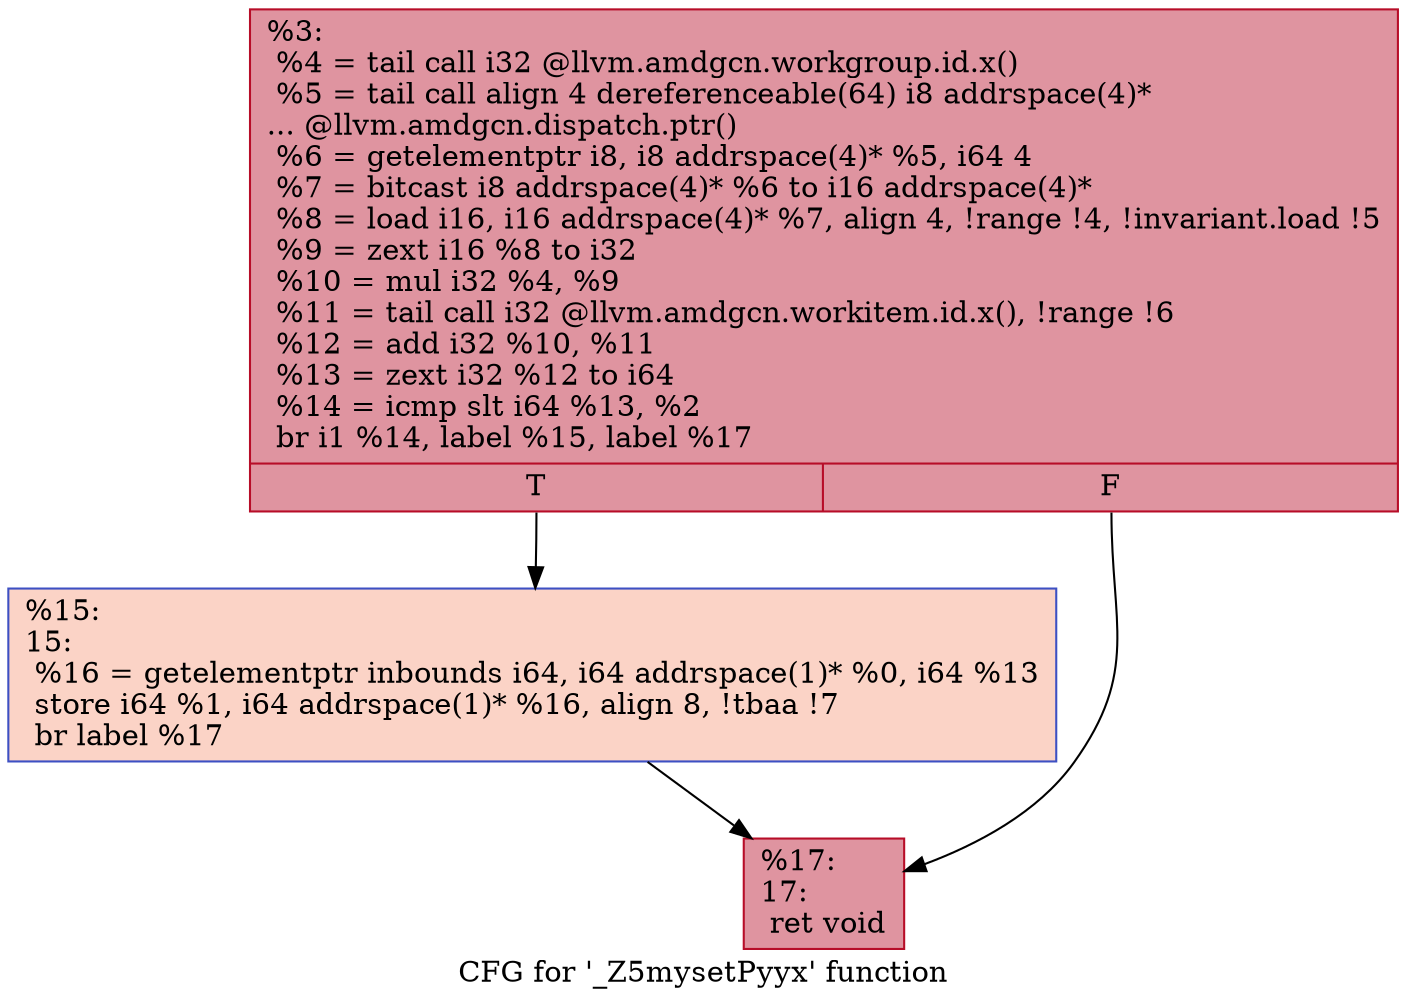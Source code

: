 digraph "CFG for '_Z5mysetPyyx' function" {
	label="CFG for '_Z5mysetPyyx' function";

	Node0x4a37e80 [shape=record,color="#b70d28ff", style=filled, fillcolor="#b70d2870",label="{%3:\l  %4 = tail call i32 @llvm.amdgcn.workgroup.id.x()\l  %5 = tail call align 4 dereferenceable(64) i8 addrspace(4)*\l... @llvm.amdgcn.dispatch.ptr()\l  %6 = getelementptr i8, i8 addrspace(4)* %5, i64 4\l  %7 = bitcast i8 addrspace(4)* %6 to i16 addrspace(4)*\l  %8 = load i16, i16 addrspace(4)* %7, align 4, !range !4, !invariant.load !5\l  %9 = zext i16 %8 to i32\l  %10 = mul i32 %4, %9\l  %11 = tail call i32 @llvm.amdgcn.workitem.id.x(), !range !6\l  %12 = add i32 %10, %11\l  %13 = zext i32 %12 to i64\l  %14 = icmp slt i64 %13, %2\l  br i1 %14, label %15, label %17\l|{<s0>T|<s1>F}}"];
	Node0x4a37e80:s0 -> Node0x4a39e00;
	Node0x4a37e80:s1 -> Node0x4a39e90;
	Node0x4a39e00 [shape=record,color="#3d50c3ff", style=filled, fillcolor="#f59c7d70",label="{%15:\l15:                                               \l  %16 = getelementptr inbounds i64, i64 addrspace(1)* %0, i64 %13\l  store i64 %1, i64 addrspace(1)* %16, align 8, !tbaa !7\l  br label %17\l}"];
	Node0x4a39e00 -> Node0x4a39e90;
	Node0x4a39e90 [shape=record,color="#b70d28ff", style=filled, fillcolor="#b70d2870",label="{%17:\l17:                                               \l  ret void\l}"];
}
